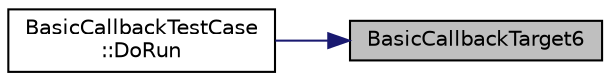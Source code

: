 digraph "BasicCallbackTarget6"
{
 // LATEX_PDF_SIZE
  edge [fontname="Helvetica",fontsize="10",labelfontname="Helvetica",labelfontsize="10"];
  node [fontname="Helvetica",fontsize="10",shape=record];
  rankdir="RL";
  Node1 [label="BasicCallbackTarget6",height=0.2,width=0.4,color="black", fillcolor="grey75", style="filled", fontcolor="black",tooltip=" "];
  Node1 -> Node2 [dir="back",color="midnightblue",fontsize="10",style="solid",fontname="Helvetica"];
  Node2 [label="BasicCallbackTestCase\l::DoRun",height=0.2,width=0.4,color="black", fillcolor="white", style="filled",URL="$class_basic_callback_test_case.html#a49f6eef99e84edf9fd640e790827f430",tooltip="Implementation to actually run this TestCase."];
}
